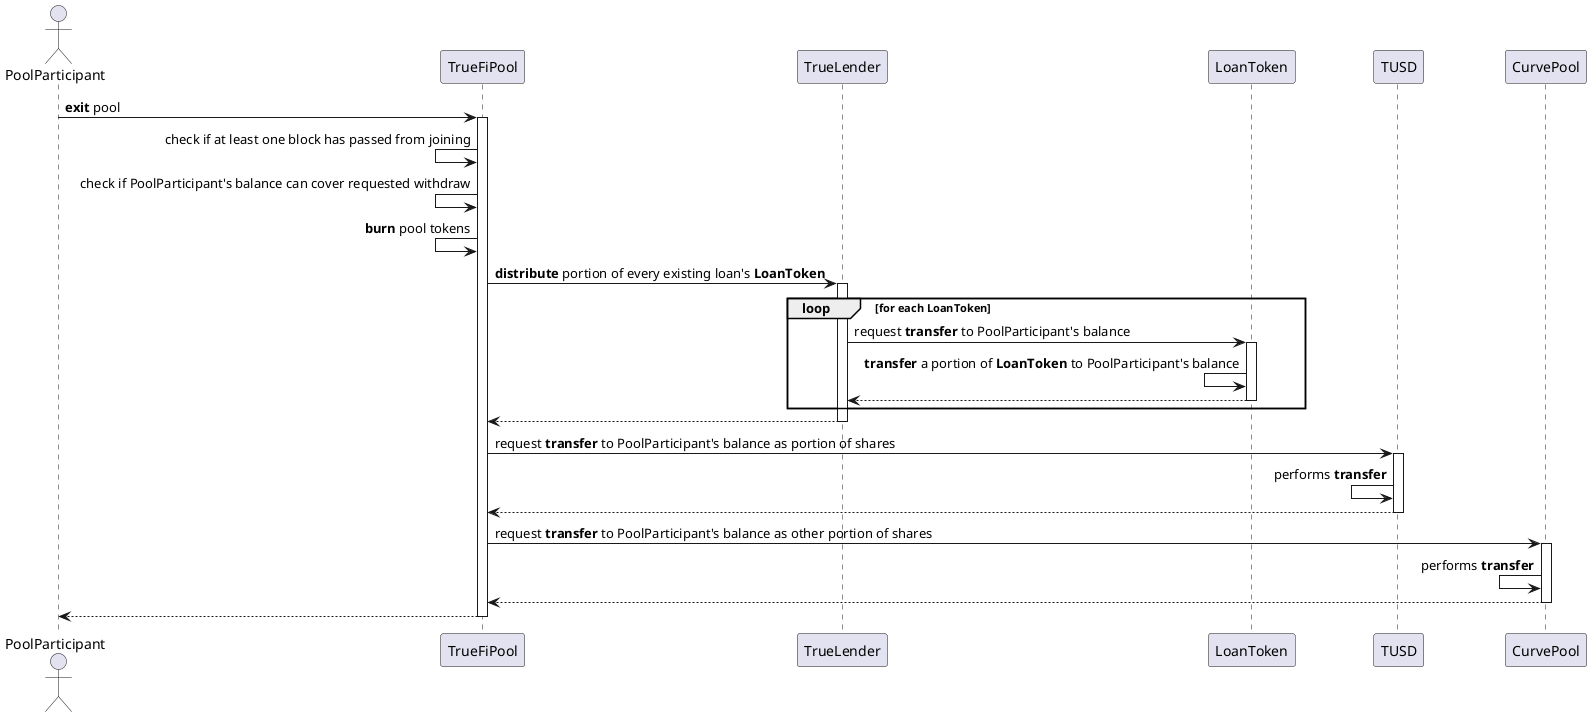 @startuml exitingPool
actor PoolParticipant

PoolParticipant -> TrueFiPool : **exit** pool
activate TrueFiPool

TrueFiPool <- TrueFiPool: check if at least one block has passed from joining
TrueFiPool <- TrueFiPool: check if PoolParticipant's balance can cover requested withdraw
TrueFiPool <- TrueFiPool: **burn** pool tokens

TrueFiPool -> TrueLender: **distribute** portion of every existing loan's **LoanToken**
activate TrueLender

loop for each LoanToken

    TrueLender -> LoanToken: request **transfer** to PoolParticipant's balance 
    activate LoanToken
    LoanToken <- LoanToken: **transfer** a portion of **LoanToken** to PoolParticipant's balance
    TrueLender <-- LoanToken
    deactivate LoanToken
    end

TrueFiPool <-- TrueLender
deactivate TrueLender

TrueFiPool -> TUSD: request **transfer** to PoolParticipant's balance as portion of shares

activate TUSD
TUSD <- TUSD: performs **transfer**
TrueFiPool <-- TUSD
deactivate TUSD

TrueFiPool -> CurvePool: request **transfer** to PoolParticipant's balance as other portion of shares

activate CurvePool
CurvePool <- CurvePool: performs **transfer**
TrueFiPool <-- CurvePool
deactivate CurvePool

PoolParticipant <-- TrueFiPool
deactivate TrueFiPool
@enduml